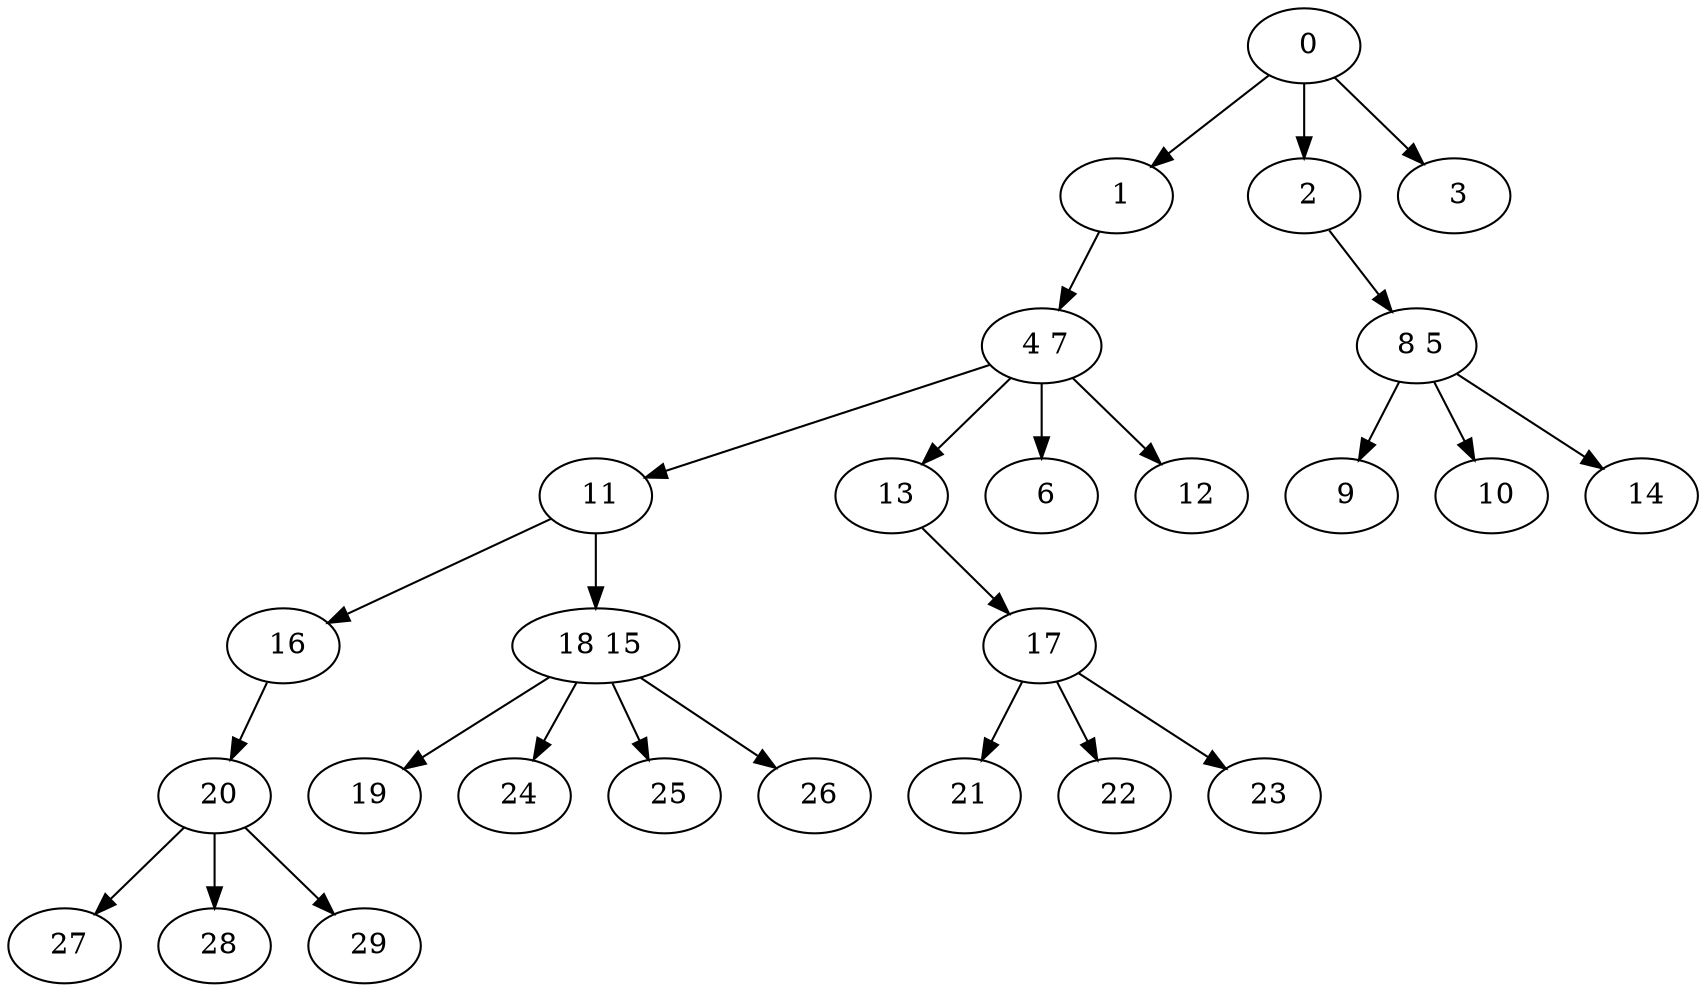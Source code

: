 digraph mytree {
" 0" -> " 1";
" 0" -> " 2";
" 0" -> " 3";
" 1" -> " 4 7";
" 2" -> " 8 5";
" 4 7" -> " 11";
" 4 7" -> " 13";
" 4 7" -> " 6";
" 4 7" -> " 12";
" 8 5" -> " 9";
" 8 5" -> " 10";
" 8 5" -> " 14";
" 9";
" 11" -> " 16";
" 11" -> " 18 15";
" 16" -> " 20";
" 18 15" -> " 19";
" 18 15" -> " 24";
" 18 15" -> " 25";
" 18 15" -> " 26";
" 20" -> " 27";
" 20" -> " 28";
" 20" -> " 29";
" 27";
" 28";
" 29";
" 19";
" 24";
" 25";
" 26";
" 17" -> " 21";
" 17" -> " 22";
" 17" -> " 23";
" 13" -> " 17";
" 21";
" 22";
" 23";
" 10";
" 14";
" 6";
" 12";
" 3";
}
